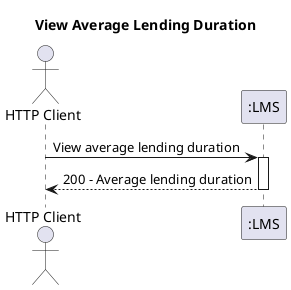 @startuml
title View Average Lending Duration
actor HTTP_Client as "HTTP Client"
participant LMS as ":LMS"
autoactivate on

HTTP_Client -> LMS : View average lending duration
LMS --> HTTP_Client : 200 - Average lending duration

@enduml